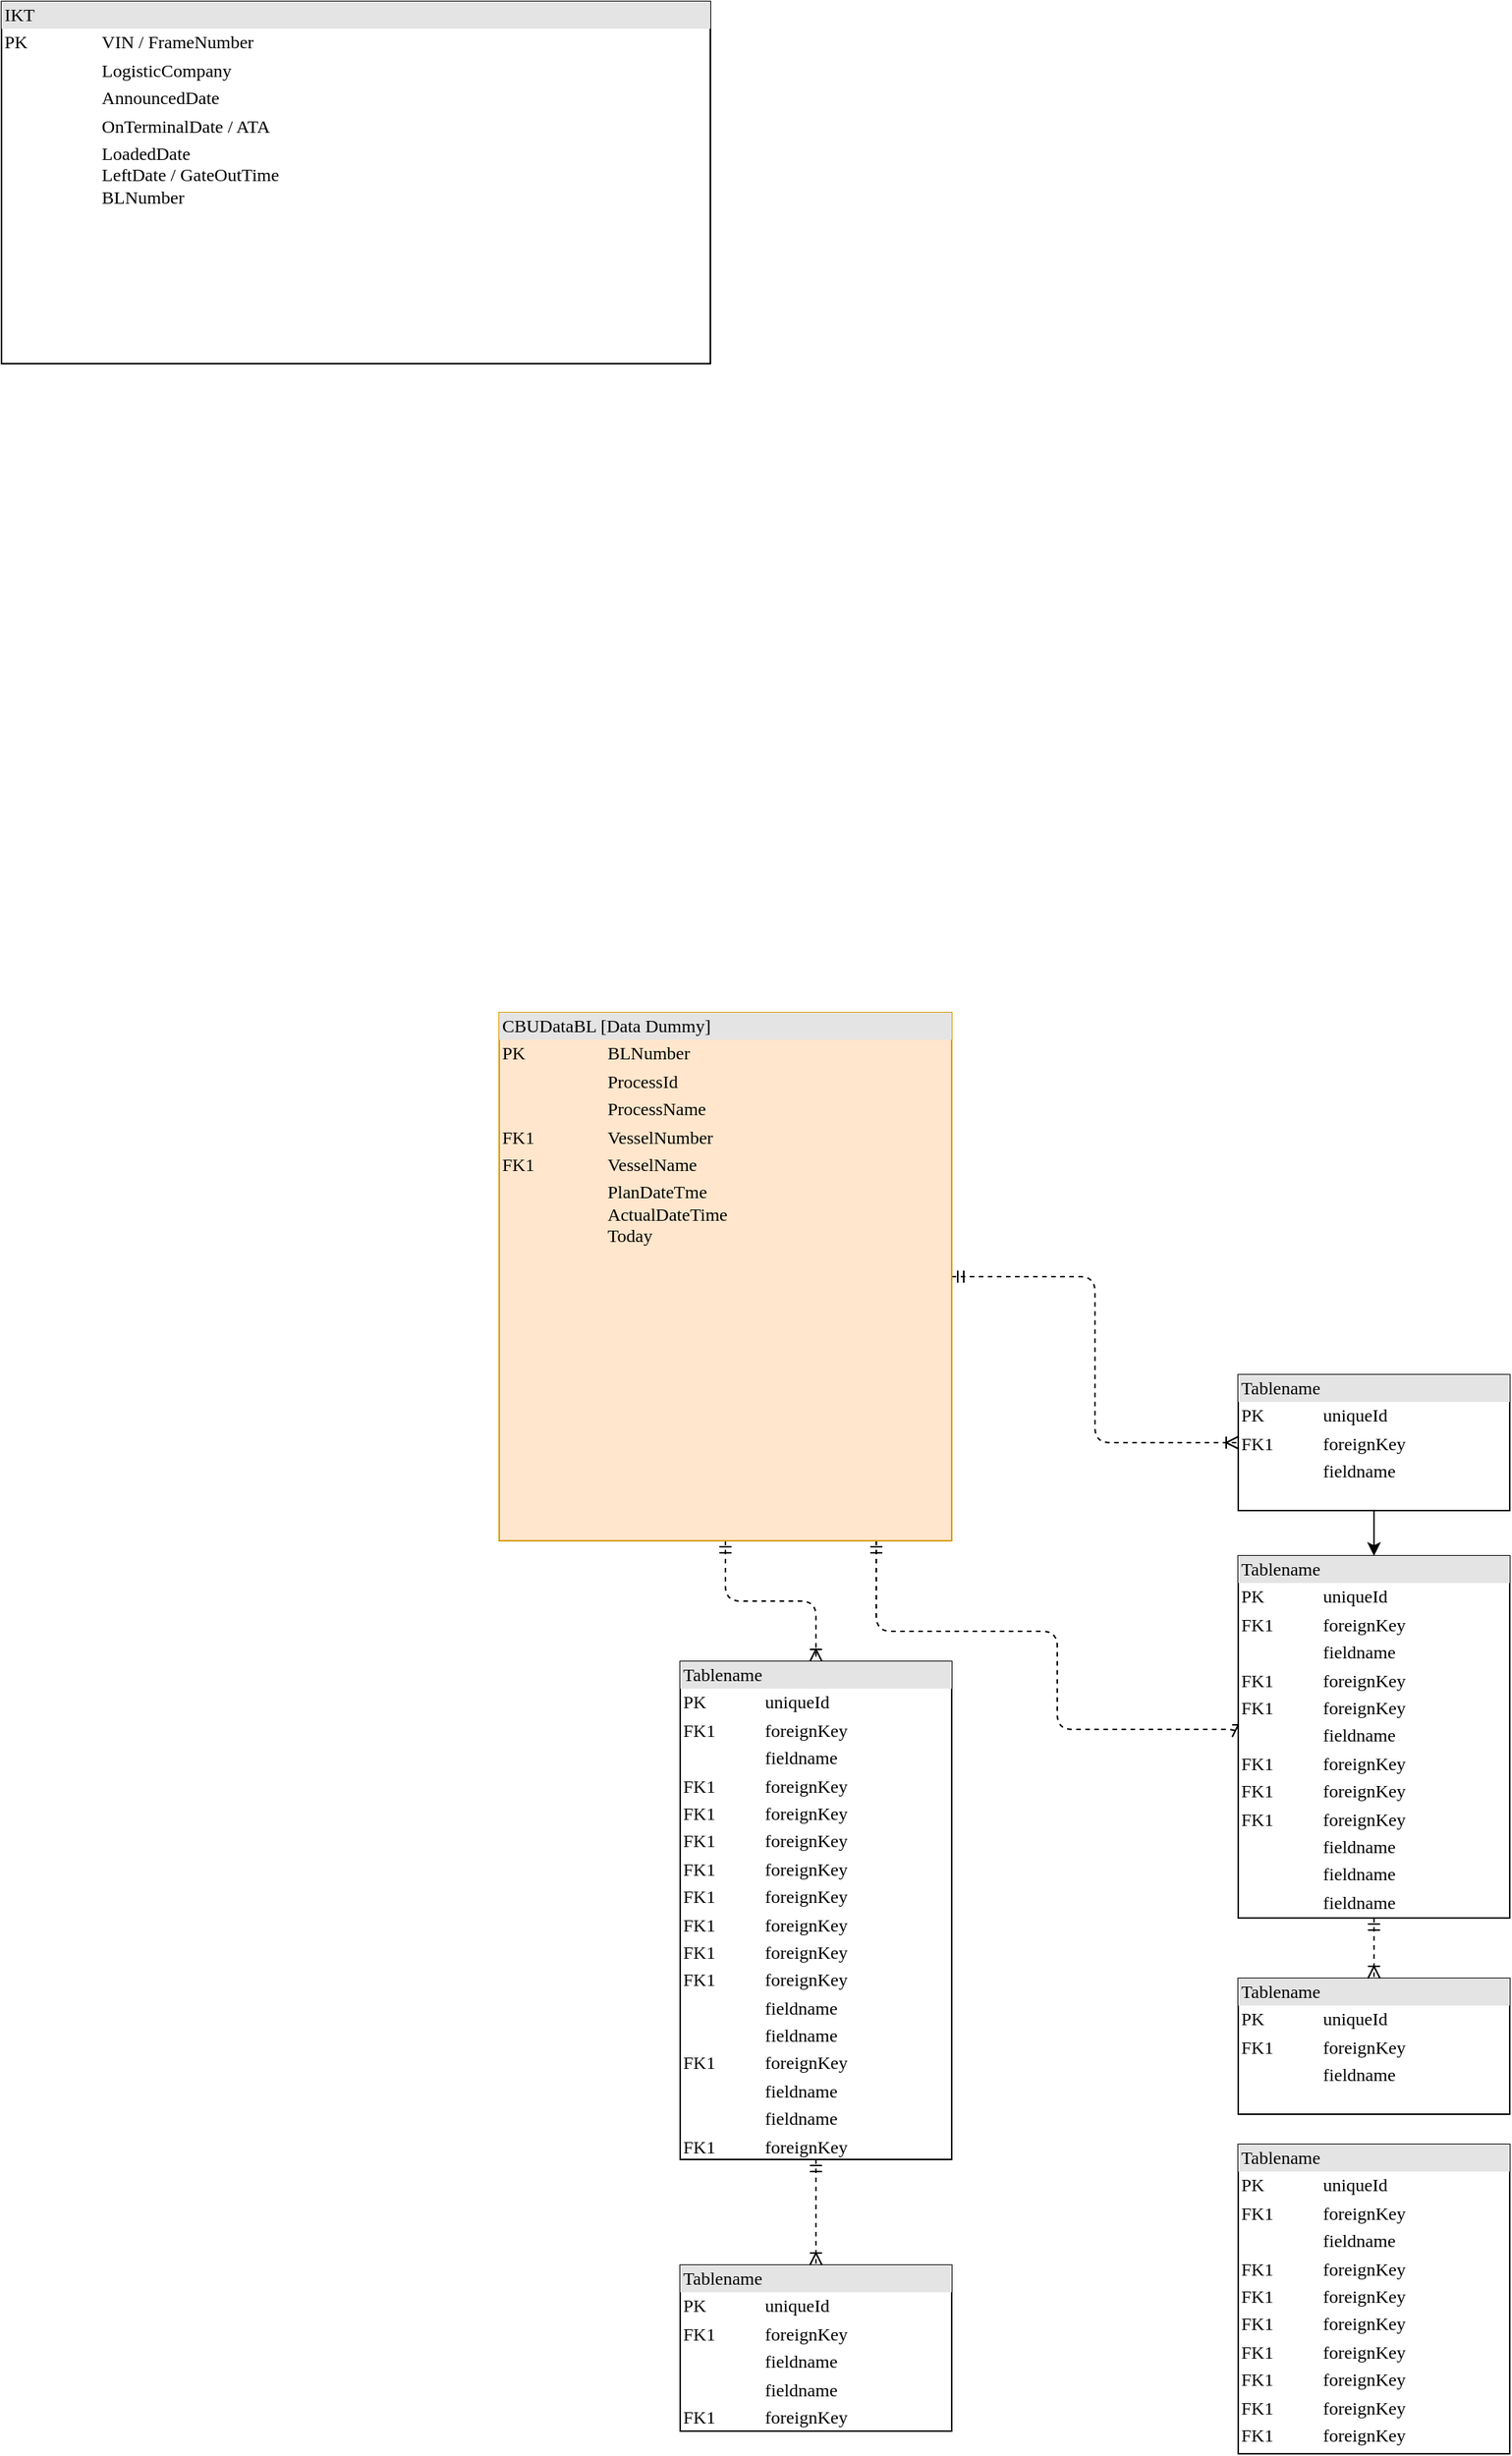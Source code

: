 <mxfile pages="3" version="11.2.8" type="github"><diagram name="Board1_ImportProgressSummary" id="2ca16b54-16f6-2749-3443-fa8db7711227"><mxGraphModel dx="1408" dy="1598" grid="1" gridSize="10" guides="1" tooltips="1" connect="1" arrows="1" fold="1" page="1" pageScale="1" pageWidth="1100" pageHeight="850" background="#ffffff" math="0" shadow="0"><root><mxCell id="0"/><mxCell id="1" parent="0"/><mxCell id="2ed32ef02a7f4228-18" style="edgeStyle=orthogonalEdgeStyle;html=1;entryX=0.5;entryY=0;dashed=1;labelBackgroundColor=none;startArrow=ERmandOne;endArrow=ERoneToMany;fontFamily=Verdana;fontSize=12;align=left;" parent="1" source="2ed32ef02a7f4228-2" target="2ed32ef02a7f4228-8" edge="1"><mxGeometry relative="1" as="geometry"/></mxCell><mxCell id="2ed32ef02a7f4228-19" style="edgeStyle=orthogonalEdgeStyle;html=1;dashed=1;labelBackgroundColor=none;startArrow=ERmandOne;endArrow=ERoneToMany;fontFamily=Verdana;fontSize=12;align=left;entryX=0;entryY=0.5;" parent="1" source="2ed32ef02a7f4228-2" target="2ed32ef02a7f4228-10" edge="1"><mxGeometry relative="1" as="geometry"><Array as="points"><mxPoint x="590" y="260"/><mxPoint x="710" y="260"/><mxPoint x="710" y="325"/></Array></mxGeometry></mxCell><mxCell id="2ed32ef02a7f4228-20" style="edgeStyle=orthogonalEdgeStyle;html=1;dashed=1;labelBackgroundColor=none;startArrow=ERmandOne;endArrow=ERoneToMany;fontFamily=Verdana;fontSize=12;align=left;" parent="1" source="2ed32ef02a7f4228-2" target="2ed32ef02a7f4228-11" edge="1"><mxGeometry relative="1" as="geometry"/></mxCell><mxCell id="2ed32ef02a7f4228-2" value="&lt;div style=&quot;box-sizing: border-box ; width: 100% ; background: #e4e4e4 ; padding: 2px&quot;&gt;CBUDataBL [Data Dummy]&lt;/div&gt;&lt;table style=&quot;width: 100% ; font-size: 1em&quot; cellpadding=&quot;2&quot; cellspacing=&quot;0&quot;&gt;&lt;tbody&gt;&lt;tr&gt;&lt;td&gt;PK&lt;/td&gt;&lt;td&gt;BLNumber&lt;/td&gt;&lt;/tr&gt;&lt;tr&gt;&lt;td&gt;&lt;/td&gt;&lt;td&gt;ProcessId&lt;/td&gt;&lt;/tr&gt;&lt;tr&gt;&lt;td&gt;&lt;br&gt;&lt;/td&gt;&lt;td&gt;ProcessName&lt;/td&gt;&lt;/tr&gt;&lt;tr&gt;&lt;td&gt;FK1&lt;br&gt;&lt;/td&gt;&lt;td&gt;VesselNumber&lt;/td&gt;&lt;/tr&gt;&lt;tr&gt;&lt;td&gt;FK1&lt;br&gt;&lt;/td&gt;&lt;td&gt;VesselName&lt;/td&gt;&lt;/tr&gt;&lt;tr&gt;&lt;td&gt;&lt;br&gt;&lt;/td&gt;&lt;td&gt;PlanDateTme&lt;br&gt;ActualDateTime&lt;br&gt;Today&lt;/td&gt;&lt;/tr&gt;&lt;tr&gt;&lt;td&gt;&lt;br&gt;&lt;/td&gt;&lt;td&gt;&lt;br&gt;&lt;/td&gt;&lt;/tr&gt;&lt;tr&gt;&lt;td&gt;&lt;br&gt;&lt;/td&gt;&lt;td&gt;&lt;br&gt;&lt;/td&gt;&lt;/tr&gt;&lt;tr&gt;&lt;td&gt;&lt;br&gt;&lt;/td&gt;&lt;td&gt;&lt;br&gt;&lt;/td&gt;&lt;/tr&gt;&lt;/tbody&gt;&lt;/table&gt;" style="verticalAlign=top;align=left;overflow=fill;html=1;rounded=0;shadow=0;comic=0;labelBackgroundColor=none;strokeColor=#d79b00;strokeWidth=1;fillColor=#ffe6cc;fontFamily=Verdana;fontSize=12;" parent="1" vertex="1"><mxGeometry x="340" y="-150" width="300" height="350" as="geometry"/></mxCell><mxCell id="2ed32ef02a7f4228-6" value="&lt;div style=&quot;box-sizing: border-box ; width: 100% ; background: #e4e4e4 ; padding: 2px&quot;&gt;Tablename&lt;/div&gt;&lt;table style=&quot;width: 100% ; font-size: 1em&quot; cellpadding=&quot;2&quot; cellspacing=&quot;0&quot;&gt;&lt;tbody&gt;&lt;tr&gt;&lt;td&gt;PK&lt;/td&gt;&lt;td&gt;uniqueId&lt;/td&gt;&lt;/tr&gt;&lt;tr&gt;&lt;td&gt;FK1&lt;/td&gt;&lt;td&gt;foreignKey&lt;/td&gt;&lt;/tr&gt;&lt;tr&gt;&lt;td&gt;&lt;/td&gt;&lt;td&gt;fieldname&lt;/td&gt;&lt;/tr&gt;&lt;tr&gt;&lt;td&gt;FK1&lt;br&gt;&lt;/td&gt;&lt;td&gt;foreignKey&lt;br&gt;&lt;/td&gt;&lt;/tr&gt;&lt;tr&gt;&lt;td&gt;FK1&lt;br&gt;&lt;/td&gt;&lt;td&gt;foreignKey&lt;br&gt;&lt;/td&gt;&lt;/tr&gt;&lt;tr&gt;&lt;td&gt;FK1&lt;br&gt;&lt;/td&gt;&lt;td&gt;foreignKey&lt;br&gt;&lt;/td&gt;&lt;/tr&gt;&lt;tr&gt;&lt;td&gt;FK1&lt;br&gt;&lt;/td&gt;&lt;td&gt;foreignKey&lt;br&gt;&lt;/td&gt;&lt;/tr&gt;&lt;tr&gt;&lt;td&gt;FK1&lt;br&gt;&lt;/td&gt;&lt;td&gt;foreignKey&lt;br&gt;&lt;/td&gt;&lt;/tr&gt;&lt;tr&gt;&lt;td&gt;FK1&lt;br&gt;&lt;/td&gt;&lt;td&gt;foreignKey&lt;br&gt;&lt;/td&gt;&lt;/tr&gt;&lt;tr&gt;&lt;td&gt;FK1&lt;br&gt;&lt;/td&gt;&lt;td&gt;foreignKey&lt;br&gt;&lt;/td&gt;&lt;/tr&gt;&lt;/tbody&gt;&lt;/table&gt;" style="verticalAlign=top;align=left;overflow=fill;html=1;rounded=0;shadow=0;comic=0;labelBackgroundColor=none;strokeColor=#000000;strokeWidth=1;fillColor=#ffffff;fontFamily=Verdana;fontSize=12;fontColor=#000000;" parent="1" vertex="1"><mxGeometry x="830" y="600" width="180" height="205" as="geometry"/></mxCell><mxCell id="2ed32ef02a7f4228-7" value="&lt;div style=&quot;box-sizing: border-box ; width: 100% ; background: #e4e4e4 ; padding: 2px&quot;&gt;Tablename&lt;/div&gt;&lt;table style=&quot;width: 100% ; font-size: 1em&quot; cellpadding=&quot;2&quot; cellspacing=&quot;0&quot;&gt;&lt;tbody&gt;&lt;tr&gt;&lt;td&gt;PK&lt;/td&gt;&lt;td&gt;uniqueId&lt;/td&gt;&lt;/tr&gt;&lt;tr&gt;&lt;td&gt;FK1&lt;/td&gt;&lt;td&gt;foreignKey&lt;/td&gt;&lt;/tr&gt;&lt;tr&gt;&lt;td&gt;&lt;/td&gt;&lt;td&gt;fieldname&lt;/td&gt;&lt;/tr&gt;&lt;tr&gt;&lt;td&gt;&lt;br&gt;&lt;/td&gt;&lt;td&gt;fieldname&lt;br&gt;&lt;/td&gt;&lt;/tr&gt;&lt;tr&gt;&lt;td&gt;FK1&lt;br&gt;&lt;/td&gt;&lt;td&gt;foreignKey&lt;br&gt;&lt;/td&gt;&lt;/tr&gt;&lt;/tbody&gt;&lt;/table&gt;" style="verticalAlign=top;align=left;overflow=fill;html=1;rounded=0;shadow=0;comic=0;labelBackgroundColor=none;strokeColor=#000000;strokeWidth=1;fillColor=#ffffff;fontFamily=Verdana;fontSize=12;fontColor=#000000;" parent="1" vertex="1"><mxGeometry x="460" y="680" width="180" height="110" as="geometry"/></mxCell><mxCell id="2ed32ef02a7f4228-17" style="edgeStyle=orthogonalEdgeStyle;html=1;entryX=0.5;entryY=0;labelBackgroundColor=none;startArrow=ERmandOne;endArrow=ERoneToMany;fontFamily=Verdana;fontSize=12;align=left;dashed=1;" parent="1" source="2ed32ef02a7f4228-8" target="2ed32ef02a7f4228-7" edge="1"><mxGeometry relative="1" as="geometry"/></mxCell><mxCell id="2ed32ef02a7f4228-8" value="&lt;div style=&quot;box-sizing: border-box ; width: 100% ; background: #e4e4e4 ; padding: 2px&quot;&gt;Tablename&lt;/div&gt;&lt;table style=&quot;width: 100% ; font-size: 1em&quot; cellpadding=&quot;2&quot; cellspacing=&quot;0&quot;&gt;&lt;tbody&gt;&lt;tr&gt;&lt;td&gt;PK&lt;/td&gt;&lt;td&gt;uniqueId&lt;/td&gt;&lt;/tr&gt;&lt;tr&gt;&lt;td&gt;FK1&lt;/td&gt;&lt;td&gt;foreignKey&lt;/td&gt;&lt;/tr&gt;&lt;tr&gt;&lt;td&gt;&lt;/td&gt;&lt;td&gt;fieldname&lt;/td&gt;&lt;/tr&gt;&lt;tr&gt;&lt;td&gt;FK1&lt;br&gt;&lt;/td&gt;&lt;td&gt;foreignKey&lt;br&gt;&lt;/td&gt;&lt;/tr&gt;&lt;tr&gt;&lt;td&gt;FK1&lt;br&gt;&lt;/td&gt;&lt;td&gt;foreignKey&lt;br&gt;&lt;/td&gt;&lt;/tr&gt;&lt;tr&gt;&lt;td&gt;FK1&lt;br&gt;&lt;/td&gt;&lt;td&gt;foreignKey&lt;br&gt;&lt;/td&gt;&lt;/tr&gt;&lt;tr&gt;&lt;td&gt;FK1&lt;br&gt;&lt;/td&gt;&lt;td&gt;foreignKey&lt;br&gt;&lt;/td&gt;&lt;/tr&gt;&lt;tr&gt;&lt;td&gt;FK1&lt;br&gt;&lt;/td&gt;&lt;td&gt;foreignKey&lt;br&gt;&lt;/td&gt;&lt;/tr&gt;&lt;tr&gt;&lt;td&gt;FK1&lt;br&gt;&lt;/td&gt;&lt;td&gt;foreignKey&lt;br&gt;&lt;/td&gt;&lt;/tr&gt;&lt;tr&gt;&lt;td&gt;FK1&lt;br&gt;&lt;/td&gt;&lt;td&gt;foreignKey&lt;br&gt;&lt;/td&gt;&lt;/tr&gt;&lt;tr&gt;&lt;td&gt;FK1&lt;br&gt;&lt;/td&gt;&lt;td&gt;foreignKey&lt;br&gt;&lt;/td&gt;&lt;/tr&gt;&lt;tr&gt;&lt;td&gt;&lt;br&gt;&lt;/td&gt;&lt;td&gt;fieldname&lt;br&gt;&lt;/td&gt;&lt;/tr&gt;&lt;tr&gt;&lt;td&gt;&lt;br&gt;&lt;/td&gt;&lt;td&gt;fieldname&lt;br&gt;&lt;/td&gt;&lt;/tr&gt;&lt;tr&gt;&lt;td&gt;FK1&lt;br&gt;&lt;/td&gt;&lt;td&gt;foreignKey&lt;br&gt;&lt;/td&gt;&lt;/tr&gt;&lt;tr&gt;&lt;td&gt;&lt;br&gt;&lt;/td&gt;&lt;td&gt;fieldname&lt;br&gt;&lt;/td&gt;&lt;/tr&gt;&lt;tr&gt;&lt;td&gt;&lt;br&gt;&lt;/td&gt;&lt;td&gt;fieldname&lt;br&gt;&lt;/td&gt;&lt;/tr&gt;&lt;tr&gt;&lt;td&gt;FK1&lt;br&gt;&lt;/td&gt;&lt;td&gt;foreignKey&lt;br&gt;&lt;/td&gt;&lt;/tr&gt;&lt;/tbody&gt;&lt;/table&gt;" style="verticalAlign=top;align=left;overflow=fill;html=1;rounded=0;shadow=0;comic=0;labelBackgroundColor=none;strokeColor=#000000;strokeWidth=1;fillColor=#ffffff;fontFamily=Verdana;fontSize=12;fontColor=#000000;" parent="1" vertex="1"><mxGeometry x="460" y="280" width="180" height="330" as="geometry"/></mxCell><mxCell id="2ed32ef02a7f4228-9" value="&lt;div style=&quot;box-sizing:border-box;width:100%;background:#e4e4e4;padding:2px;&quot;&gt;Tablename&lt;/div&gt;&lt;table style=&quot;width:100%;font-size:1em;&quot; cellpadding=&quot;2&quot; cellspacing=&quot;0&quot;&gt;&lt;tr&gt;&lt;td&gt;PK&lt;/td&gt;&lt;td&gt;uniqueId&lt;/td&gt;&lt;/tr&gt;&lt;tr&gt;&lt;td&gt;FK1&lt;/td&gt;&lt;td&gt;foreignKey&lt;/td&gt;&lt;/tr&gt;&lt;tr&gt;&lt;td&gt;&lt;/td&gt;&lt;td&gt;fieldname&lt;/td&gt;&lt;/tr&gt;&lt;/table&gt;" style="verticalAlign=top;align=left;overflow=fill;html=1;rounded=0;shadow=0;comic=0;labelBackgroundColor=none;strokeColor=#000000;strokeWidth=1;fillColor=#ffffff;fontFamily=Verdana;fontSize=12;fontColor=#000000;" parent="1" vertex="1"><mxGeometry x="830" y="490" width="180" height="90" as="geometry"/></mxCell><mxCell id="2ed32ef02a7f4228-21" style="edgeStyle=orthogonalEdgeStyle;html=1;entryX=0.5;entryY=0;dashed=1;labelBackgroundColor=none;startArrow=ERmandOne;endArrow=ERoneToMany;fontFamily=Verdana;fontSize=12;align=left;" parent="1" source="2ed32ef02a7f4228-10" target="2ed32ef02a7f4228-9" edge="1"><mxGeometry relative="1" as="geometry"/></mxCell><mxCell id="2ed32ef02a7f4228-10" value="&lt;div style=&quot;box-sizing: border-box ; width: 100% ; background: #e4e4e4 ; padding: 2px&quot;&gt;Tablename&lt;/div&gt;&lt;table style=&quot;width: 100% ; font-size: 1em&quot; cellpadding=&quot;2&quot; cellspacing=&quot;0&quot;&gt;&lt;tbody&gt;&lt;tr&gt;&lt;td&gt;PK&lt;/td&gt;&lt;td&gt;uniqueId&lt;/td&gt;&lt;/tr&gt;&lt;tr&gt;&lt;td&gt;FK1&lt;/td&gt;&lt;td&gt;foreignKey&lt;/td&gt;&lt;/tr&gt;&lt;tr&gt;&lt;td&gt;&lt;/td&gt;&lt;td&gt;fieldname&lt;/td&gt;&lt;/tr&gt;&lt;tr&gt;&lt;td&gt;FK1&lt;br&gt;&lt;/td&gt;&lt;td&gt;foreignKey&lt;br&gt;&lt;/td&gt;&lt;/tr&gt;&lt;tr&gt;&lt;td&gt;FK1&lt;br&gt;&lt;/td&gt;&lt;td&gt;foreignKey&lt;br&gt;&lt;/td&gt;&lt;/tr&gt;&lt;tr&gt;&lt;td&gt;&lt;br&gt;&lt;/td&gt;&lt;td&gt;fieldname&lt;br&gt;&lt;/td&gt;&lt;/tr&gt;&lt;tr&gt;&lt;td&gt;FK1&lt;br&gt;&lt;/td&gt;&lt;td&gt;foreignKey&lt;br&gt;&lt;/td&gt;&lt;/tr&gt;&lt;tr&gt;&lt;td&gt;FK1&lt;br&gt;&lt;/td&gt;&lt;td&gt;foreignKey&lt;br&gt;&lt;/td&gt;&lt;/tr&gt;&lt;tr&gt;&lt;td&gt;FK1&lt;br&gt;&lt;/td&gt;&lt;td&gt;foreignKey&lt;br&gt;&lt;/td&gt;&lt;/tr&gt;&lt;tr&gt;&lt;td&gt;&lt;br&gt;&lt;/td&gt;&lt;td&gt;fieldname&lt;br&gt;&lt;/td&gt;&lt;/tr&gt;&lt;tr&gt;&lt;td&gt;&lt;br&gt;&lt;/td&gt;&lt;td&gt;fieldname&lt;br&gt;&lt;/td&gt;&lt;/tr&gt;&lt;tr&gt;&lt;td&gt;&lt;br&gt;&lt;/td&gt;&lt;td&gt;fieldname&lt;br&gt;&lt;/td&gt;&lt;/tr&gt;&lt;/tbody&gt;&lt;/table&gt;" style="verticalAlign=top;align=left;overflow=fill;html=1;rounded=0;shadow=0;comic=0;labelBackgroundColor=none;strokeColor=#000000;strokeWidth=1;fillColor=#ffffff;fontFamily=Verdana;fontSize=12;fontColor=#000000;" parent="1" vertex="1"><mxGeometry x="830" y="210" width="180" height="240" as="geometry"/></mxCell><mxCell id="iijxiH1lef-ka2YPc_c4-1" value="" style="edgeStyle=orthogonalEdgeStyle;rounded=0;orthogonalLoop=1;jettySize=auto;html=1;" parent="1" source="2ed32ef02a7f4228-11" target="2ed32ef02a7f4228-10" edge="1"><mxGeometry relative="1" as="geometry"/></mxCell><mxCell id="2ed32ef02a7f4228-11" value="&lt;div style=&quot;box-sizing:border-box;width:100%;background:#e4e4e4;padding:2px;&quot;&gt;Tablename&lt;/div&gt;&lt;table style=&quot;width:100%;font-size:1em;&quot; cellpadding=&quot;2&quot; cellspacing=&quot;0&quot;&gt;&lt;tr&gt;&lt;td&gt;PK&lt;/td&gt;&lt;td&gt;uniqueId&lt;/td&gt;&lt;/tr&gt;&lt;tr&gt;&lt;td&gt;FK1&lt;/td&gt;&lt;td&gt;foreignKey&lt;/td&gt;&lt;/tr&gt;&lt;tr&gt;&lt;td&gt;&lt;/td&gt;&lt;td&gt;fieldname&lt;/td&gt;&lt;/tr&gt;&lt;/table&gt;" style="verticalAlign=top;align=left;overflow=fill;html=1;rounded=0;shadow=0;comic=0;labelBackgroundColor=none;strokeColor=#000000;strokeWidth=1;fillColor=#ffffff;fontFamily=Verdana;fontSize=12;fontColor=#000000;" parent="1" vertex="1"><mxGeometry x="830" y="90" width="180" height="90" as="geometry"/></mxCell><mxCell id="iijxiH1lef-ka2YPc_c4-2" value="&lt;div style=&quot;box-sizing: border-box ; width: 100% ; background: #e4e4e4 ; padding: 2px&quot;&gt;IKT&lt;/div&gt;&lt;table style=&quot;width: 100% ; font-size: 1em&quot; cellpadding=&quot;2&quot; cellspacing=&quot;0&quot;&gt;&lt;tbody&gt;&lt;tr&gt;&lt;td&gt;PK&lt;/td&gt;&lt;td&gt;VIN / FrameNumber&lt;/td&gt;&lt;/tr&gt;&lt;tr&gt;&lt;td&gt;&lt;br&gt;&lt;/td&gt;&lt;td&gt;LogisticCompany&lt;/td&gt;&lt;/tr&gt;&lt;tr&gt;&lt;td&gt;&lt;/td&gt;&lt;td&gt;AnnouncedDate&lt;/td&gt;&lt;/tr&gt;&lt;tr&gt;&lt;td&gt;&lt;br&gt;&lt;/td&gt;&lt;td&gt;OnTerminalDate / ATA&lt;/td&gt;&lt;/tr&gt;&lt;tr&gt;&lt;td&gt;&lt;br&gt;&lt;/td&gt;&lt;td&gt;LoadedDate&lt;br&gt;LeftDate / GateOutTime&lt;br&gt;BLNumber&lt;br&gt;&lt;br&gt;&lt;/td&gt;&lt;/tr&gt;&lt;tr&gt;&lt;td&gt;&lt;/td&gt;&lt;td&gt;&lt;/td&gt;&lt;/tr&gt;&lt;/tbody&gt;&lt;/table&gt;" style="verticalAlign=top;align=left;overflow=fill;html=1;rounded=0;shadow=0;comic=0;labelBackgroundColor=none;strokeColor=#000000;strokeWidth=1;fillColor=#ffffff;fontFamily=Verdana;fontSize=12;fontColor=#000000;" parent="1" vertex="1"><mxGeometry x="10" y="-820" width="470" height="240" as="geometry"/></mxCell></root></mxGraphModel></diagram><diagram id="ped9I0MrcgApVbjnmXeD" name="Board2_CBU_DeliveryStatus"><mxGraphModel dx="1408" dy="1848" grid="1" gridSize="10" guides="1" tooltips="1" connect="1" arrows="1" fold="1" page="1" pageScale="1" pageWidth="850" pageHeight="1100" math="0" shadow="0"><root><mxCell id="fE89MMKf4h5Dtm6ddoaw-0"/><mxCell id="fE89MMKf4h5Dtm6ddoaw-1" parent="fE89MMKf4h5Dtm6ddoaw-0"/><mxCell id="iuJHCxQHhsxznr6ArKBr-1" style="html=1;dashed=1;labelBackgroundColor=none;startArrow=ERmandOne;endArrow=ERoneToMany;fontFamily=Verdana;fontSize=12;align=left;elbow=vertical;entryX=0.55;entryY=0.033;entryDx=0;entryDy=0;entryPerimeter=0;" parent="fE89MMKf4h5Dtm6ddoaw-1" source="iuJHCxQHhsxznr6ArKBr-5" target="rnlYXCVSWzvNg4UDN25H-0" edge="1"><mxGeometry relative="1" as="geometry"><mxPoint x="681.096" y="100" as="targetPoint"/></mxGeometry></mxCell><mxCell id="iuJHCxQHhsxznr6ArKBr-2" value="&lt;div style=&quot;box-sizing: border-box ; width: 100% ; background: #e4e4e4 ; padding: 2px&quot;&gt;vw_cbu_deliverystatus [Data Dummy]&lt;/div&gt;&lt;table style=&quot;width: 100% ; font-size: 1em&quot; cellpadding=&quot;2&quot; cellspacing=&quot;0&quot;&gt;&lt;tbody&gt;&lt;tr&gt;&lt;td&gt;&lt;br&gt;&lt;/td&gt;&lt;td&gt;Source&lt;/td&gt;&lt;/tr&gt;&lt;tr&gt;&lt;td&gt;&lt;/td&gt;&lt;td&gt;Model&lt;/td&gt;&lt;/tr&gt;&lt;tr&gt;&lt;td&gt;&lt;br&gt;&lt;/td&gt;&lt;td&gt;ATA&lt;/td&gt;&lt;/tr&gt;&lt;tr&gt;&lt;td&gt;&lt;br&gt;&lt;/td&gt;&lt;td&gt;Today&lt;/td&gt;&lt;/tr&gt;&lt;tr&gt;&lt;td&gt;F&lt;br&gt;&lt;/td&gt;&lt;td&gt;GateOutTime&lt;/td&gt;&lt;/tr&gt;&lt;tr&gt;&lt;td&gt;&lt;br&gt;&lt;/td&gt;&lt;td&gt;PortStatus&lt;br&gt;ActualDateTime&lt;br&gt;Today&lt;br&gt;DateDif&lt;br&gt;TotalInPort&lt;br&gt;OC_per_Vehicle&lt;br&gt;FrameNumber&lt;br&gt;TotalOC&lt;br&gt;CountStatus&lt;/td&gt;&lt;/tr&gt;&lt;tr&gt;&lt;td&gt;&lt;br&gt;&lt;/td&gt;&lt;td&gt;&lt;br&gt;&lt;/td&gt;&lt;/tr&gt;&lt;tr&gt;&lt;td&gt;&lt;br&gt;&lt;/td&gt;&lt;td&gt;&lt;br&gt;&lt;/td&gt;&lt;/tr&gt;&lt;tr&gt;&lt;td&gt;&lt;br&gt;&lt;/td&gt;&lt;td&gt;&lt;br&gt;&lt;/td&gt;&lt;/tr&gt;&lt;/tbody&gt;&lt;/table&gt;" style="verticalAlign=top;align=left;overflow=fill;html=1;rounded=0;shadow=0;comic=0;labelBackgroundColor=none;strokeColor=#d79b00;strokeWidth=1;fillColor=#ffe6cc;fontFamily=Verdana;fontSize=12;" parent="fE89MMKf4h5Dtm6ddoaw-1" vertex="1"><mxGeometry x="40" y="-150" width="300" height="350" as="geometry"/></mxCell><mxCell id="cjHT1M0A47lJwWsrM27a-1" style="edgeStyle=orthogonalEdgeStyle;rounded=0;orthogonalLoop=1;jettySize=auto;html=1;dashed=1;startArrow=open;startFill=0;" parent="fE89MMKf4h5Dtm6ddoaw-1" source="iuJHCxQHhsxznr6ArKBr-3" target="cjHT1M0A47lJwWsrM27a-0" edge="1"><mxGeometry relative="1" as="geometry"/></mxCell><mxCell id="iuJHCxQHhsxznr6ArKBr-3" value="&lt;div style=&quot;box-sizing: border-box ; width: 100% ; background: #e4e4e4 ; padding: 2px&quot;&gt;CarSeries&lt;/div&gt;&lt;table style=&quot;width: 100% ; font-size: 1em&quot; cellpadding=&quot;2&quot; cellspacing=&quot;0&quot;&gt;&lt;tbody&gt;&lt;tr&gt;&lt;td&gt;PK&lt;/td&gt;&lt;td&gt;Name&lt;br&gt;&lt;/td&gt;&lt;/tr&gt;&lt;tr&gt;&lt;td&gt;&lt;br&gt;&lt;/td&gt;&lt;td&gt;CarSeriesCode&lt;/td&gt;&lt;/tr&gt;&lt;tr&gt;&lt;td&gt;FK&lt;/td&gt;&lt;td&gt;CarModelCode&lt;/td&gt;&lt;/tr&gt;&lt;/tbody&gt;&lt;/table&gt;" style="verticalAlign=top;align=left;overflow=fill;html=1;rounded=0;shadow=0;comic=0;labelBackgroundColor=none;strokeColor=#000000;strokeWidth=1;fillColor=#ffffff;fontFamily=Verdana;fontSize=12;fontColor=#000000;" parent="fE89MMKf4h5Dtm6ddoaw-1" vertex="1"><mxGeometry x="830" y="300" width="180" height="150" as="geometry"/></mxCell><mxCell id="cjHT1M0A47lJwWsrM27a-2" style="edgeStyle=orthogonalEdgeStyle;rounded=0;orthogonalLoop=1;jettySize=auto;html=1;dashed=1;startArrow=open;startFill=0;exitX=0.5;exitY=1;exitDx=0;exitDy=0;" parent="fE89MMKf4h5Dtm6ddoaw-1" source="rnlYXCVSWzvNg4UDN25H-0" target="iuJHCxQHhsxznr6ArKBr-3" edge="1"><mxGeometry relative="1" as="geometry"><mxPoint x="730" y="150" as="sourcePoint"/></mxGeometry></mxCell><mxCell id="iuJHCxQHhsxznr6ArKBr-5" value="&lt;div style=&quot;box-sizing: border-box ; width: 100% ; background: #e4e4e4 ; padding: 2px&quot;&gt;vw_cbu_deliverystatus [Data NEW TLS] / PIBX&lt;/div&gt;&lt;table style=&quot;width: 100% ; font-size: 1em&quot; cellpadding=&quot;2&quot; cellspacing=&quot;0&quot;&gt;&lt;tbody&gt;&lt;tr&gt;&lt;td&gt;&lt;br&gt;&lt;/td&gt;&lt;td&gt;Source&lt;/td&gt;&lt;/tr&gt;&lt;tr&gt;&lt;td&gt;&lt;/td&gt;&lt;td&gt;&lt;span style=&quot;background-color: rgb(102 , 255 , 102)&quot;&gt;Model&lt;/span&gt;&lt;/td&gt;&lt;/tr&gt;&lt;tr&gt;&lt;td&gt;&lt;br&gt;&lt;/td&gt;&lt;td&gt;ATA&lt;/td&gt;&lt;/tr&gt;&lt;tr&gt;&lt;td&gt;&lt;br&gt;&lt;/td&gt;&lt;td&gt;Today&lt;/td&gt;&lt;/tr&gt;&lt;tr&gt;&lt;td&gt;F&lt;br&gt;&lt;/td&gt;&lt;td&gt;GateOutTime&lt;/td&gt;&lt;/tr&gt;&lt;tr&gt;&lt;td&gt;&lt;br&gt;&lt;/td&gt;&lt;td&gt;PortStatus&lt;br&gt;ActualDateTime&lt;br&gt;Today&lt;br&gt;DateDif&lt;br&gt;TotalInPort&lt;br&gt;OC_per_Vehicle&lt;br&gt;FrameNumber&lt;br&gt;TotalOC&lt;br&gt;CountStatus&lt;/td&gt;&lt;/tr&gt;&lt;tr&gt;&lt;td&gt;&lt;br&gt;&lt;/td&gt;&lt;td&gt;&lt;br&gt;&lt;/td&gt;&lt;/tr&gt;&lt;tr&gt;&lt;td&gt;&lt;br&gt;&lt;/td&gt;&lt;td&gt;&lt;br&gt;&lt;/td&gt;&lt;/tr&gt;&lt;tr&gt;&lt;td&gt;&lt;br&gt;&lt;/td&gt;&lt;td&gt;&lt;br&gt;&lt;/td&gt;&lt;/tr&gt;&lt;/tbody&gt;&lt;/table&gt;" style="verticalAlign=top;align=left;overflow=fill;html=1;rounded=0;shadow=0;comic=0;labelBackgroundColor=none;strokeColor=#6c8ebf;strokeWidth=1;fillColor=#dae8fc;fontFamily=Verdana;fontSize=12;" parent="fE89MMKf4h5Dtm6ddoaw-1" vertex="1"><mxGeometry x="790" y="-390" width="300" height="350" as="geometry"/></mxCell><mxCell id="cjHT1M0A47lJwWsrM27a-0" value="&lt;div style=&quot;box-sizing: border-box ; width: 100% ; background: #e4e4e4 ; padding: 2px&quot;&gt;CarModel&lt;/div&gt;&lt;table style=&quot;width: 100% ; font-size: 1em&quot; cellpadding=&quot;2&quot; cellspacing=&quot;0&quot;&gt;&lt;tbody&gt;&lt;tr&gt;&lt;td&gt;PK&lt;/td&gt;&lt;td&gt;&lt;span style=&quot;background-color: rgb(102 , 255 , 102)&quot;&gt;Name&lt;br&gt;&lt;/span&gt;&lt;/td&gt;&lt;/tr&gt;&lt;tr&gt;&lt;td&gt;&lt;/td&gt;&lt;td&gt;CarModelCode&lt;/td&gt;&lt;/tr&gt;&lt;/tbody&gt;&lt;/table&gt;" style="verticalAlign=top;align=left;overflow=fill;html=1;rounded=0;shadow=0;comic=0;labelBackgroundColor=none;strokeColor=#000000;strokeWidth=1;fillColor=#ffffff;fontFamily=Verdana;fontSize=12;fontColor=#000000;" parent="fE89MMKf4h5Dtm6ddoaw-1" vertex="1"><mxGeometry x="830" y="550" width="180" height="90" as="geometry"/></mxCell><mxCell id="rnlYXCVSWzvNg4UDN25H-0" value="&lt;div style=&quot;box-sizing: border-box ; width: 100% ; background: #e4e4e4 ; padding: 2px&quot;&gt;CarSeries&lt;/div&gt;&lt;table style=&quot;width: 100% ; font-size: 1em&quot; cellpadding=&quot;2&quot; cellspacing=&quot;0&quot;&gt;&lt;tbody&gt;&lt;tr&gt;&lt;td&gt;PK&lt;/td&gt;&lt;td&gt;Katashiki&lt;/td&gt;&lt;/tr&gt;&lt;tr&gt;&lt;td&gt;&lt;br&gt;&lt;/td&gt;&lt;td&gt;Name&lt;/td&gt;&lt;/tr&gt;&lt;tr&gt;&lt;td&gt;FK&lt;/td&gt;&lt;td&gt;CarSeriesCode&lt;/td&gt;&lt;/tr&gt;&lt;/tbody&gt;&lt;/table&gt;" style="verticalAlign=top;align=left;overflow=fill;html=1;rounded=0;shadow=0;comic=0;labelBackgroundColor=none;strokeColor=#000000;strokeWidth=1;fillColor=#ffffff;fontFamily=Verdana;fontSize=12;fontColor=#000000;" vertex="1" parent="fE89MMKf4h5Dtm6ddoaw-1"><mxGeometry x="830" y="40" width="180" height="150" as="geometry"/></mxCell></root></mxGraphModel></diagram><diagram id="gQHktMzYAGoh4pP7f6l3" name="Board3_SP_DeliveryStatus"><mxGraphModel dx="1408" dy="748" grid="1" gridSize="10" guides="1" tooltips="1" connect="1" arrows="1" fold="1" page="1" pageScale="1" pageWidth="850" pageHeight="1100" math="0" shadow="0"><root><mxCell id="E-e9C7uS7D4FjUU9eT1A-0"/><mxCell id="E-e9C7uS7D4FjUU9eT1A-1" parent="E-e9C7uS7D4FjUU9eT1A-0"/></root></mxGraphModel></diagram></mxfile>